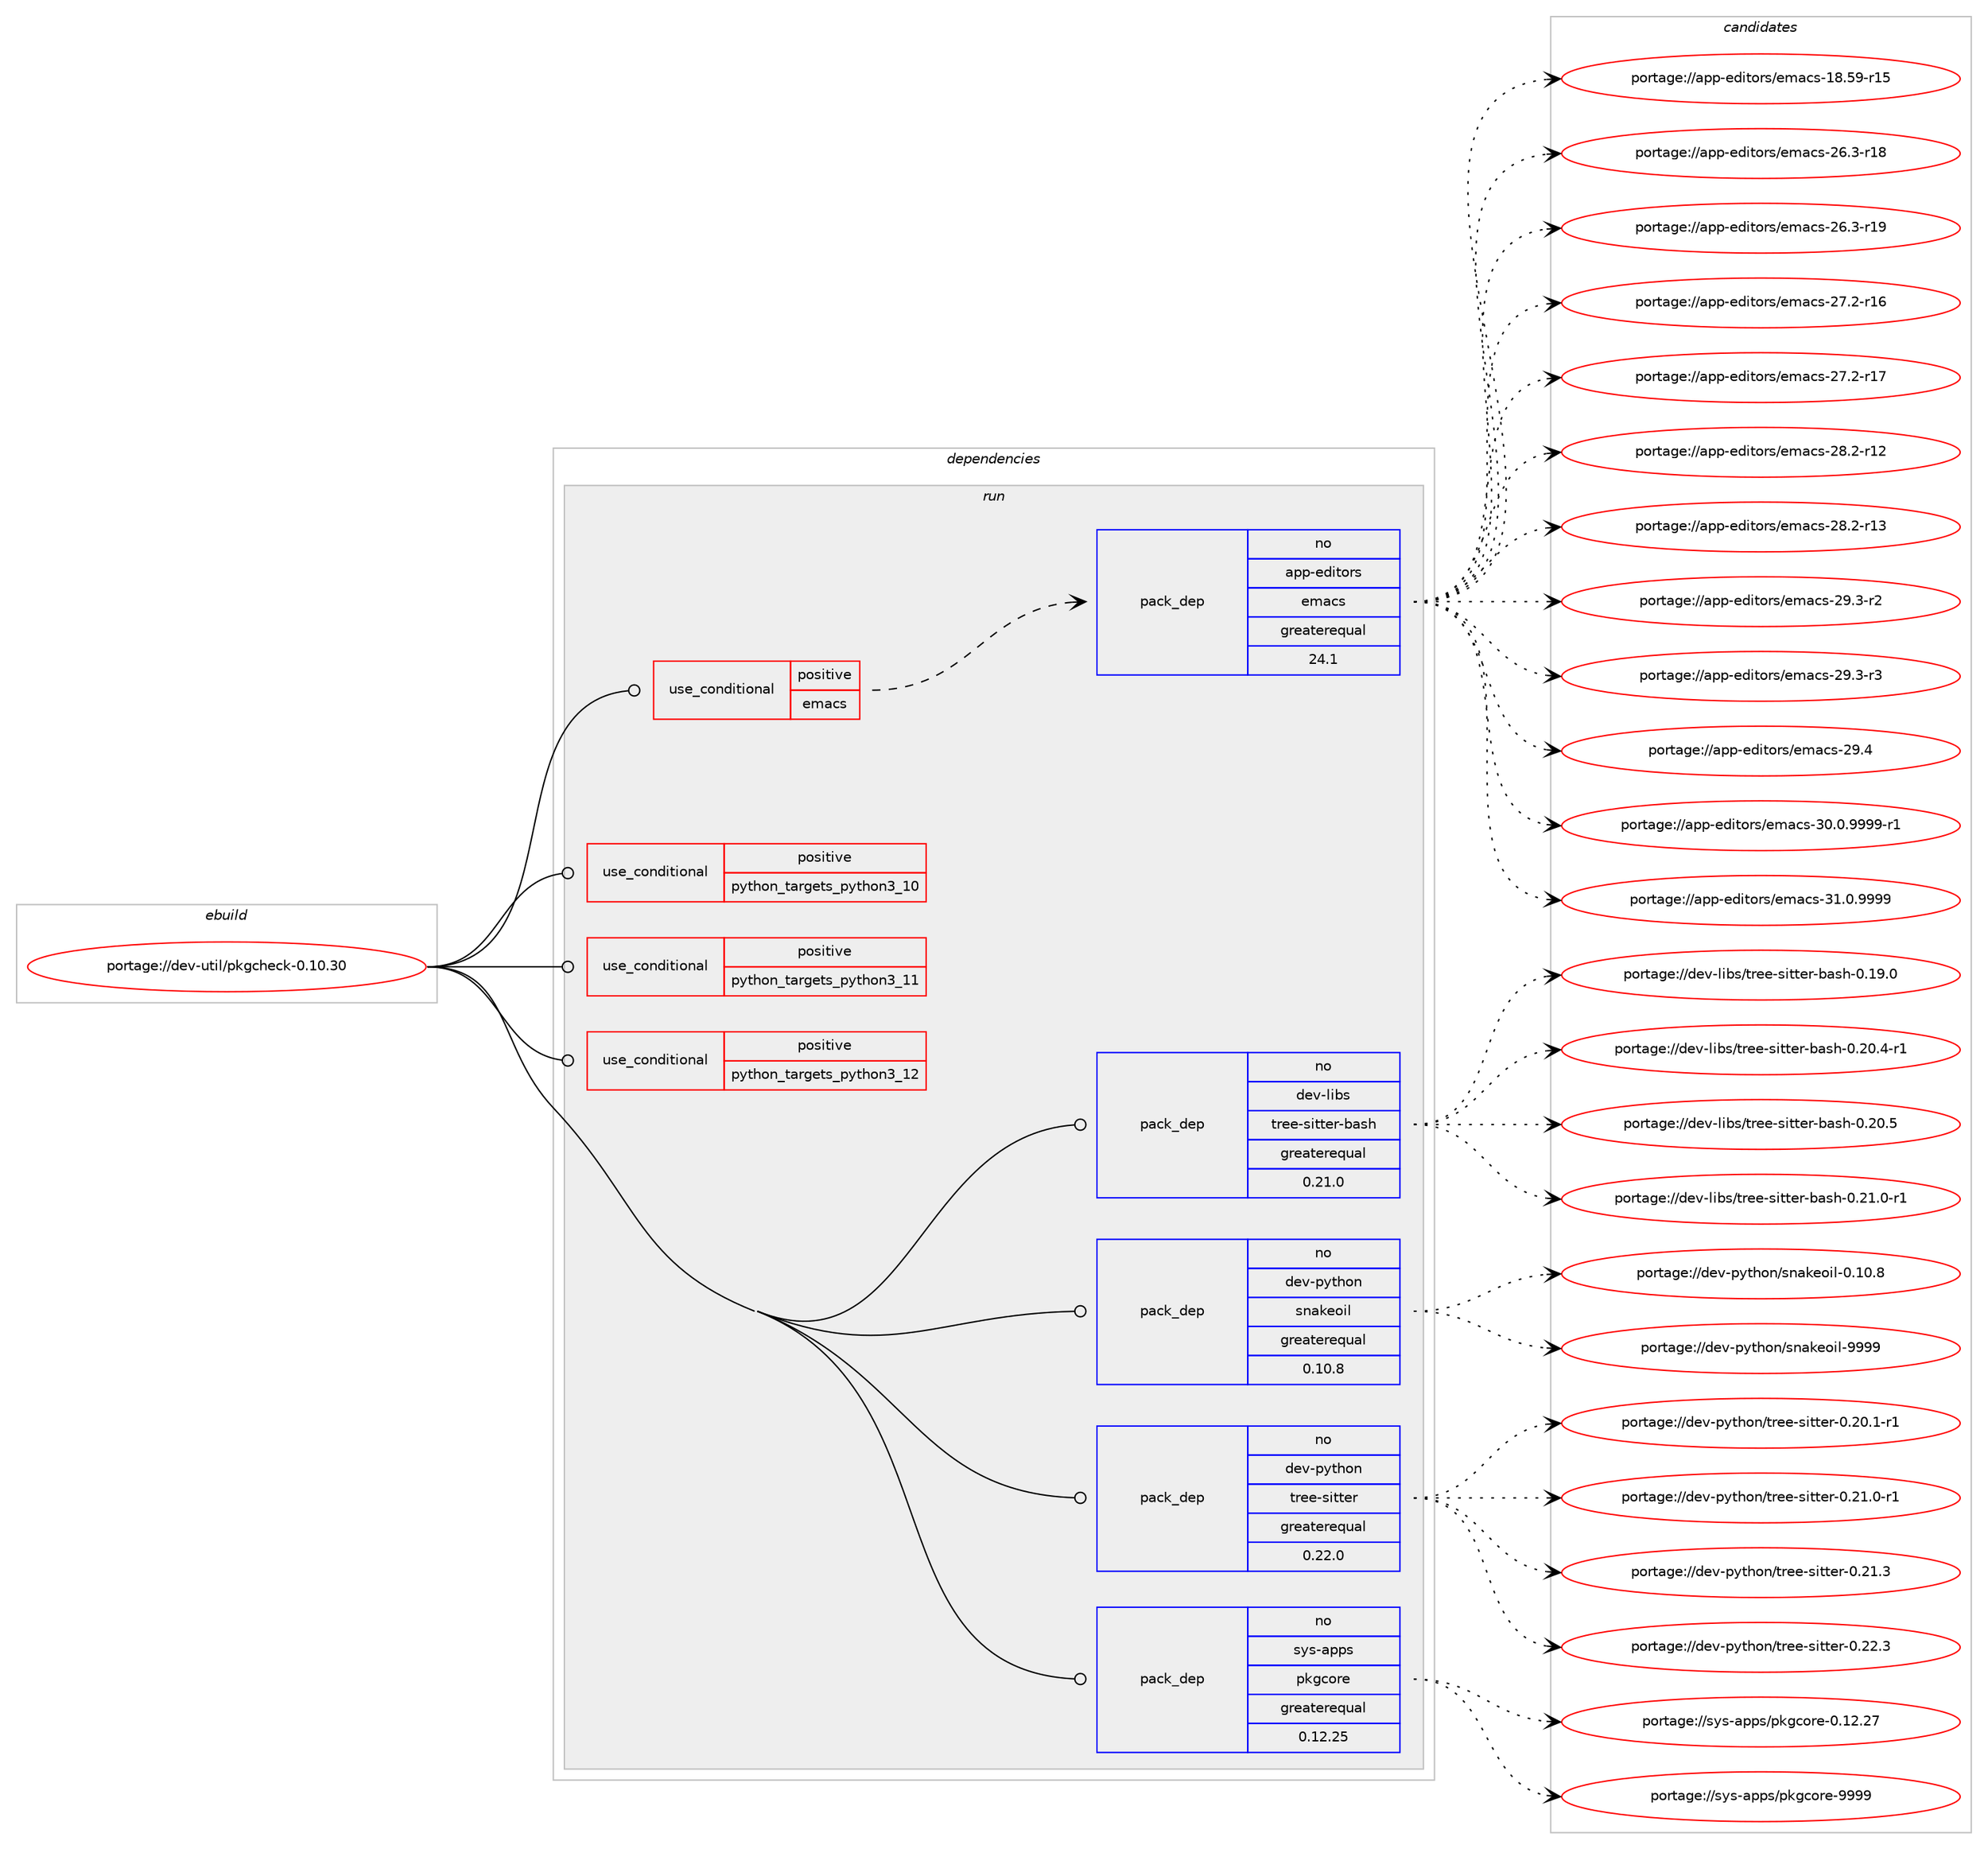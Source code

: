 digraph prolog {

# *************
# Graph options
# *************

newrank=true;
concentrate=true;
compound=true;
graph [rankdir=LR,fontname=Helvetica,fontsize=10,ranksep=1.5];#, ranksep=2.5, nodesep=0.2];
edge  [arrowhead=vee];
node  [fontname=Helvetica,fontsize=10];

# **********
# The ebuild
# **********

subgraph cluster_leftcol {
color=gray;
rank=same;
label=<<i>ebuild</i>>;
id [label="portage://dev-util/pkgcheck-0.10.30", color=red, width=4, href="../dev-util/pkgcheck-0.10.30.svg"];
}

# ****************
# The dependencies
# ****************

subgraph cluster_midcol {
color=gray;
label=<<i>dependencies</i>>;
subgraph cluster_compile {
fillcolor="#eeeeee";
style=filled;
label=<<i>compile</i>>;
}
subgraph cluster_compileandrun {
fillcolor="#eeeeee";
style=filled;
label=<<i>compile and run</i>>;
}
subgraph cluster_run {
fillcolor="#eeeeee";
style=filled;
label=<<i>run</i>>;
subgraph cond60056 {
dependency111610 [label=<<TABLE BORDER="0" CELLBORDER="1" CELLSPACING="0" CELLPADDING="4"><TR><TD ROWSPAN="3" CELLPADDING="10">use_conditional</TD></TR><TR><TD>positive</TD></TR><TR><TD>emacs</TD></TR></TABLE>>, shape=none, color=red];
subgraph pack50133 {
dependency111611 [label=<<TABLE BORDER="0" CELLBORDER="1" CELLSPACING="0" CELLPADDING="4" WIDTH="220"><TR><TD ROWSPAN="6" CELLPADDING="30">pack_dep</TD></TR><TR><TD WIDTH="110">no</TD></TR><TR><TD>app-editors</TD></TR><TR><TD>emacs</TD></TR><TR><TD>greaterequal</TD></TR><TR><TD>24.1</TD></TR></TABLE>>, shape=none, color=blue];
}
dependency111610:e -> dependency111611:w [weight=20,style="dashed",arrowhead="vee"];
# *** BEGIN UNKNOWN DEPENDENCY TYPE (TODO) ***
# dependency111610 -> package_dependency(portage://dev-util/pkgcheck-0.10.30,run,no,app-emacs,ebuild-mode,none,[,,],[],[])
# *** END UNKNOWN DEPENDENCY TYPE (TODO) ***

# *** BEGIN UNKNOWN DEPENDENCY TYPE (TODO) ***
# dependency111610 -> package_dependency(portage://dev-util/pkgcheck-0.10.30,run,no,app-emacs,flycheck,none,[,,],[],[])
# *** END UNKNOWN DEPENDENCY TYPE (TODO) ***

}
id:e -> dependency111610:w [weight=20,style="solid",arrowhead="odot"];
subgraph cond60057 {
dependency111612 [label=<<TABLE BORDER="0" CELLBORDER="1" CELLSPACING="0" CELLPADDING="4"><TR><TD ROWSPAN="3" CELLPADDING="10">use_conditional</TD></TR><TR><TD>positive</TD></TR><TR><TD>python_targets_python3_10</TD></TR></TABLE>>, shape=none, color=red];
# *** BEGIN UNKNOWN DEPENDENCY TYPE (TODO) ***
# dependency111612 -> package_dependency(portage://dev-util/pkgcheck-0.10.30,run,no,dev-lang,python,none,[,,],[slot(3.10)],[])
# *** END UNKNOWN DEPENDENCY TYPE (TODO) ***

}
id:e -> dependency111612:w [weight=20,style="solid",arrowhead="odot"];
subgraph cond60058 {
dependency111613 [label=<<TABLE BORDER="0" CELLBORDER="1" CELLSPACING="0" CELLPADDING="4"><TR><TD ROWSPAN="3" CELLPADDING="10">use_conditional</TD></TR><TR><TD>positive</TD></TR><TR><TD>python_targets_python3_11</TD></TR></TABLE>>, shape=none, color=red];
# *** BEGIN UNKNOWN DEPENDENCY TYPE (TODO) ***
# dependency111613 -> package_dependency(portage://dev-util/pkgcheck-0.10.30,run,no,dev-lang,python,none,[,,],[slot(3.11)],[])
# *** END UNKNOWN DEPENDENCY TYPE (TODO) ***

}
id:e -> dependency111613:w [weight=20,style="solid",arrowhead="odot"];
subgraph cond60059 {
dependency111614 [label=<<TABLE BORDER="0" CELLBORDER="1" CELLSPACING="0" CELLPADDING="4"><TR><TD ROWSPAN="3" CELLPADDING="10">use_conditional</TD></TR><TR><TD>positive</TD></TR><TR><TD>python_targets_python3_12</TD></TR></TABLE>>, shape=none, color=red];
# *** BEGIN UNKNOWN DEPENDENCY TYPE (TODO) ***
# dependency111614 -> package_dependency(portage://dev-util/pkgcheck-0.10.30,run,no,dev-lang,python,none,[,,],[slot(3.12)],[])
# *** END UNKNOWN DEPENDENCY TYPE (TODO) ***

}
id:e -> dependency111614:w [weight=20,style="solid",arrowhead="odot"];
subgraph pack50134 {
dependency111615 [label=<<TABLE BORDER="0" CELLBORDER="1" CELLSPACING="0" CELLPADDING="4" WIDTH="220"><TR><TD ROWSPAN="6" CELLPADDING="30">pack_dep</TD></TR><TR><TD WIDTH="110">no</TD></TR><TR><TD>dev-libs</TD></TR><TR><TD>tree-sitter-bash</TD></TR><TR><TD>greaterequal</TD></TR><TR><TD>0.21.0</TD></TR></TABLE>>, shape=none, color=blue];
}
id:e -> dependency111615:w [weight=20,style="solid",arrowhead="odot"];
# *** BEGIN UNKNOWN DEPENDENCY TYPE (TODO) ***
# id -> package_dependency(portage://dev-util/pkgcheck-0.10.30,run,no,dev-python,chardet,none,[,,],[],[use(optenable(python_targets_python3_10),negative),use(optenable(python_targets_python3_11),negative),use(optenable(python_targets_python3_12),negative)])
# *** END UNKNOWN DEPENDENCY TYPE (TODO) ***

# *** BEGIN UNKNOWN DEPENDENCY TYPE (TODO) ***
# id -> package_dependency(portage://dev-util/pkgcheck-0.10.30,run,no,dev-python,lazy-object-proxy,none,[,,],[],[use(optenable(python_targets_python3_10),negative),use(optenable(python_targets_python3_11),negative),use(optenable(python_targets_python3_12),negative)])
# *** END UNKNOWN DEPENDENCY TYPE (TODO) ***

# *** BEGIN UNKNOWN DEPENDENCY TYPE (TODO) ***
# id -> package_dependency(portage://dev-util/pkgcheck-0.10.30,run,no,dev-python,lxml,none,[,,],[],[use(optenable(python_targets_python3_10),negative),use(optenable(python_targets_python3_11),negative),use(optenable(python_targets_python3_12),negative)])
# *** END UNKNOWN DEPENDENCY TYPE (TODO) ***

# *** BEGIN UNKNOWN DEPENDENCY TYPE (TODO) ***
# id -> package_dependency(portage://dev-util/pkgcheck-0.10.30,run,no,dev-python,pathspec,none,[,,],[],[use(optenable(python_targets_python3_10),negative),use(optenable(python_targets_python3_11),negative),use(optenable(python_targets_python3_12),negative)])
# *** END UNKNOWN DEPENDENCY TYPE (TODO) ***

subgraph pack50135 {
dependency111616 [label=<<TABLE BORDER="0" CELLBORDER="1" CELLSPACING="0" CELLPADDING="4" WIDTH="220"><TR><TD ROWSPAN="6" CELLPADDING="30">pack_dep</TD></TR><TR><TD WIDTH="110">no</TD></TR><TR><TD>dev-python</TD></TR><TR><TD>snakeoil</TD></TR><TR><TD>greaterequal</TD></TR><TR><TD>0.10.8</TD></TR></TABLE>>, shape=none, color=blue];
}
id:e -> dependency111616:w [weight=20,style="solid",arrowhead="odot"];
subgraph pack50136 {
dependency111617 [label=<<TABLE BORDER="0" CELLBORDER="1" CELLSPACING="0" CELLPADDING="4" WIDTH="220"><TR><TD ROWSPAN="6" CELLPADDING="30">pack_dep</TD></TR><TR><TD WIDTH="110">no</TD></TR><TR><TD>dev-python</TD></TR><TR><TD>tree-sitter</TD></TR><TR><TD>greaterequal</TD></TR><TR><TD>0.22.0</TD></TR></TABLE>>, shape=none, color=blue];
}
id:e -> dependency111617:w [weight=20,style="solid",arrowhead="odot"];
subgraph pack50137 {
dependency111618 [label=<<TABLE BORDER="0" CELLBORDER="1" CELLSPACING="0" CELLPADDING="4" WIDTH="220"><TR><TD ROWSPAN="6" CELLPADDING="30">pack_dep</TD></TR><TR><TD WIDTH="110">no</TD></TR><TR><TD>sys-apps</TD></TR><TR><TD>pkgcore</TD></TR><TR><TD>greaterequal</TD></TR><TR><TD>0.12.25</TD></TR></TABLE>>, shape=none, color=blue];
}
id:e -> dependency111618:w [weight=20,style="solid",arrowhead="odot"];
}
}

# **************
# The candidates
# **************

subgraph cluster_choices {
rank=same;
color=gray;
label=<<i>candidates</i>>;

subgraph choice50133 {
color=black;
nodesep=1;
choice9711211245101100105116111114115471011099799115454956465357451144953 [label="portage://app-editors/emacs-18.59-r15", color=red, width=4,href="../app-editors/emacs-18.59-r15.svg"];
choice97112112451011001051161111141154710110997991154550544651451144956 [label="portage://app-editors/emacs-26.3-r18", color=red, width=4,href="../app-editors/emacs-26.3-r18.svg"];
choice97112112451011001051161111141154710110997991154550544651451144957 [label="portage://app-editors/emacs-26.3-r19", color=red, width=4,href="../app-editors/emacs-26.3-r19.svg"];
choice97112112451011001051161111141154710110997991154550554650451144954 [label="portage://app-editors/emacs-27.2-r16", color=red, width=4,href="../app-editors/emacs-27.2-r16.svg"];
choice97112112451011001051161111141154710110997991154550554650451144955 [label="portage://app-editors/emacs-27.2-r17", color=red, width=4,href="../app-editors/emacs-27.2-r17.svg"];
choice97112112451011001051161111141154710110997991154550564650451144950 [label="portage://app-editors/emacs-28.2-r12", color=red, width=4,href="../app-editors/emacs-28.2-r12.svg"];
choice97112112451011001051161111141154710110997991154550564650451144951 [label="portage://app-editors/emacs-28.2-r13", color=red, width=4,href="../app-editors/emacs-28.2-r13.svg"];
choice971121124510110010511611111411547101109979911545505746514511450 [label="portage://app-editors/emacs-29.3-r2", color=red, width=4,href="../app-editors/emacs-29.3-r2.svg"];
choice971121124510110010511611111411547101109979911545505746514511451 [label="portage://app-editors/emacs-29.3-r3", color=red, width=4,href="../app-editors/emacs-29.3-r3.svg"];
choice97112112451011001051161111141154710110997991154550574652 [label="portage://app-editors/emacs-29.4", color=red, width=4,href="../app-editors/emacs-29.4.svg"];
choice9711211245101100105116111114115471011099799115455148464846575757574511449 [label="portage://app-editors/emacs-30.0.9999-r1", color=red, width=4,href="../app-editors/emacs-30.0.9999-r1.svg"];
choice971121124510110010511611111411547101109979911545514946484657575757 [label="portage://app-editors/emacs-31.0.9999", color=red, width=4,href="../app-editors/emacs-31.0.9999.svg"];
dependency111611:e -> choice9711211245101100105116111114115471011099799115454956465357451144953:w [style=dotted,weight="100"];
dependency111611:e -> choice97112112451011001051161111141154710110997991154550544651451144956:w [style=dotted,weight="100"];
dependency111611:e -> choice97112112451011001051161111141154710110997991154550544651451144957:w [style=dotted,weight="100"];
dependency111611:e -> choice97112112451011001051161111141154710110997991154550554650451144954:w [style=dotted,weight="100"];
dependency111611:e -> choice97112112451011001051161111141154710110997991154550554650451144955:w [style=dotted,weight="100"];
dependency111611:e -> choice97112112451011001051161111141154710110997991154550564650451144950:w [style=dotted,weight="100"];
dependency111611:e -> choice97112112451011001051161111141154710110997991154550564650451144951:w [style=dotted,weight="100"];
dependency111611:e -> choice971121124510110010511611111411547101109979911545505746514511450:w [style=dotted,weight="100"];
dependency111611:e -> choice971121124510110010511611111411547101109979911545505746514511451:w [style=dotted,weight="100"];
dependency111611:e -> choice97112112451011001051161111141154710110997991154550574652:w [style=dotted,weight="100"];
dependency111611:e -> choice9711211245101100105116111114115471011099799115455148464846575757574511449:w [style=dotted,weight="100"];
dependency111611:e -> choice971121124510110010511611111411547101109979911545514946484657575757:w [style=dotted,weight="100"];
}
subgraph choice50134 {
color=black;
nodesep=1;
choice1001011184510810598115471161141011014511510511611610111445989711510445484649574648 [label="portage://dev-libs/tree-sitter-bash-0.19.0", color=red, width=4,href="../dev-libs/tree-sitter-bash-0.19.0.svg"];
choice10010111845108105981154711611410110145115105116116101114459897115104454846504846524511449 [label="portage://dev-libs/tree-sitter-bash-0.20.4-r1", color=red, width=4,href="../dev-libs/tree-sitter-bash-0.20.4-r1.svg"];
choice1001011184510810598115471161141011014511510511611610111445989711510445484650484653 [label="portage://dev-libs/tree-sitter-bash-0.20.5", color=red, width=4,href="../dev-libs/tree-sitter-bash-0.20.5.svg"];
choice10010111845108105981154711611410110145115105116116101114459897115104454846504946484511449 [label="portage://dev-libs/tree-sitter-bash-0.21.0-r1", color=red, width=4,href="../dev-libs/tree-sitter-bash-0.21.0-r1.svg"];
dependency111615:e -> choice1001011184510810598115471161141011014511510511611610111445989711510445484649574648:w [style=dotted,weight="100"];
dependency111615:e -> choice10010111845108105981154711611410110145115105116116101114459897115104454846504846524511449:w [style=dotted,weight="100"];
dependency111615:e -> choice1001011184510810598115471161141011014511510511611610111445989711510445484650484653:w [style=dotted,weight="100"];
dependency111615:e -> choice10010111845108105981154711611410110145115105116116101114459897115104454846504946484511449:w [style=dotted,weight="100"];
}
subgraph choice50135 {
color=black;
nodesep=1;
choice10010111845112121116104111110471151109710710111110510845484649484656 [label="portage://dev-python/snakeoil-0.10.8", color=red, width=4,href="../dev-python/snakeoil-0.10.8.svg"];
choice1001011184511212111610411111047115110971071011111051084557575757 [label="portage://dev-python/snakeoil-9999", color=red, width=4,href="../dev-python/snakeoil-9999.svg"];
dependency111616:e -> choice10010111845112121116104111110471151109710710111110510845484649484656:w [style=dotted,weight="100"];
dependency111616:e -> choice1001011184511212111610411111047115110971071011111051084557575757:w [style=dotted,weight="100"];
}
subgraph choice50136 {
color=black;
nodesep=1;
choice100101118451121211161041111104711611410110145115105116116101114454846504846494511449 [label="portage://dev-python/tree-sitter-0.20.1-r1", color=red, width=4,href="../dev-python/tree-sitter-0.20.1-r1.svg"];
choice100101118451121211161041111104711611410110145115105116116101114454846504946484511449 [label="portage://dev-python/tree-sitter-0.21.0-r1", color=red, width=4,href="../dev-python/tree-sitter-0.21.0-r1.svg"];
choice10010111845112121116104111110471161141011014511510511611610111445484650494651 [label="portage://dev-python/tree-sitter-0.21.3", color=red, width=4,href="../dev-python/tree-sitter-0.21.3.svg"];
choice10010111845112121116104111110471161141011014511510511611610111445484650504651 [label="portage://dev-python/tree-sitter-0.22.3", color=red, width=4,href="../dev-python/tree-sitter-0.22.3.svg"];
dependency111617:e -> choice100101118451121211161041111104711611410110145115105116116101114454846504846494511449:w [style=dotted,weight="100"];
dependency111617:e -> choice100101118451121211161041111104711611410110145115105116116101114454846504946484511449:w [style=dotted,weight="100"];
dependency111617:e -> choice10010111845112121116104111110471161141011014511510511611610111445484650494651:w [style=dotted,weight="100"];
dependency111617:e -> choice10010111845112121116104111110471161141011014511510511611610111445484650504651:w [style=dotted,weight="100"];
}
subgraph choice50137 {
color=black;
nodesep=1;
choice115121115459711211211547112107103991111141014548464950465055 [label="portage://sys-apps/pkgcore-0.12.27", color=red, width=4,href="../sys-apps/pkgcore-0.12.27.svg"];
choice115121115459711211211547112107103991111141014557575757 [label="portage://sys-apps/pkgcore-9999", color=red, width=4,href="../sys-apps/pkgcore-9999.svg"];
dependency111618:e -> choice115121115459711211211547112107103991111141014548464950465055:w [style=dotted,weight="100"];
dependency111618:e -> choice115121115459711211211547112107103991111141014557575757:w [style=dotted,weight="100"];
}
}

}
